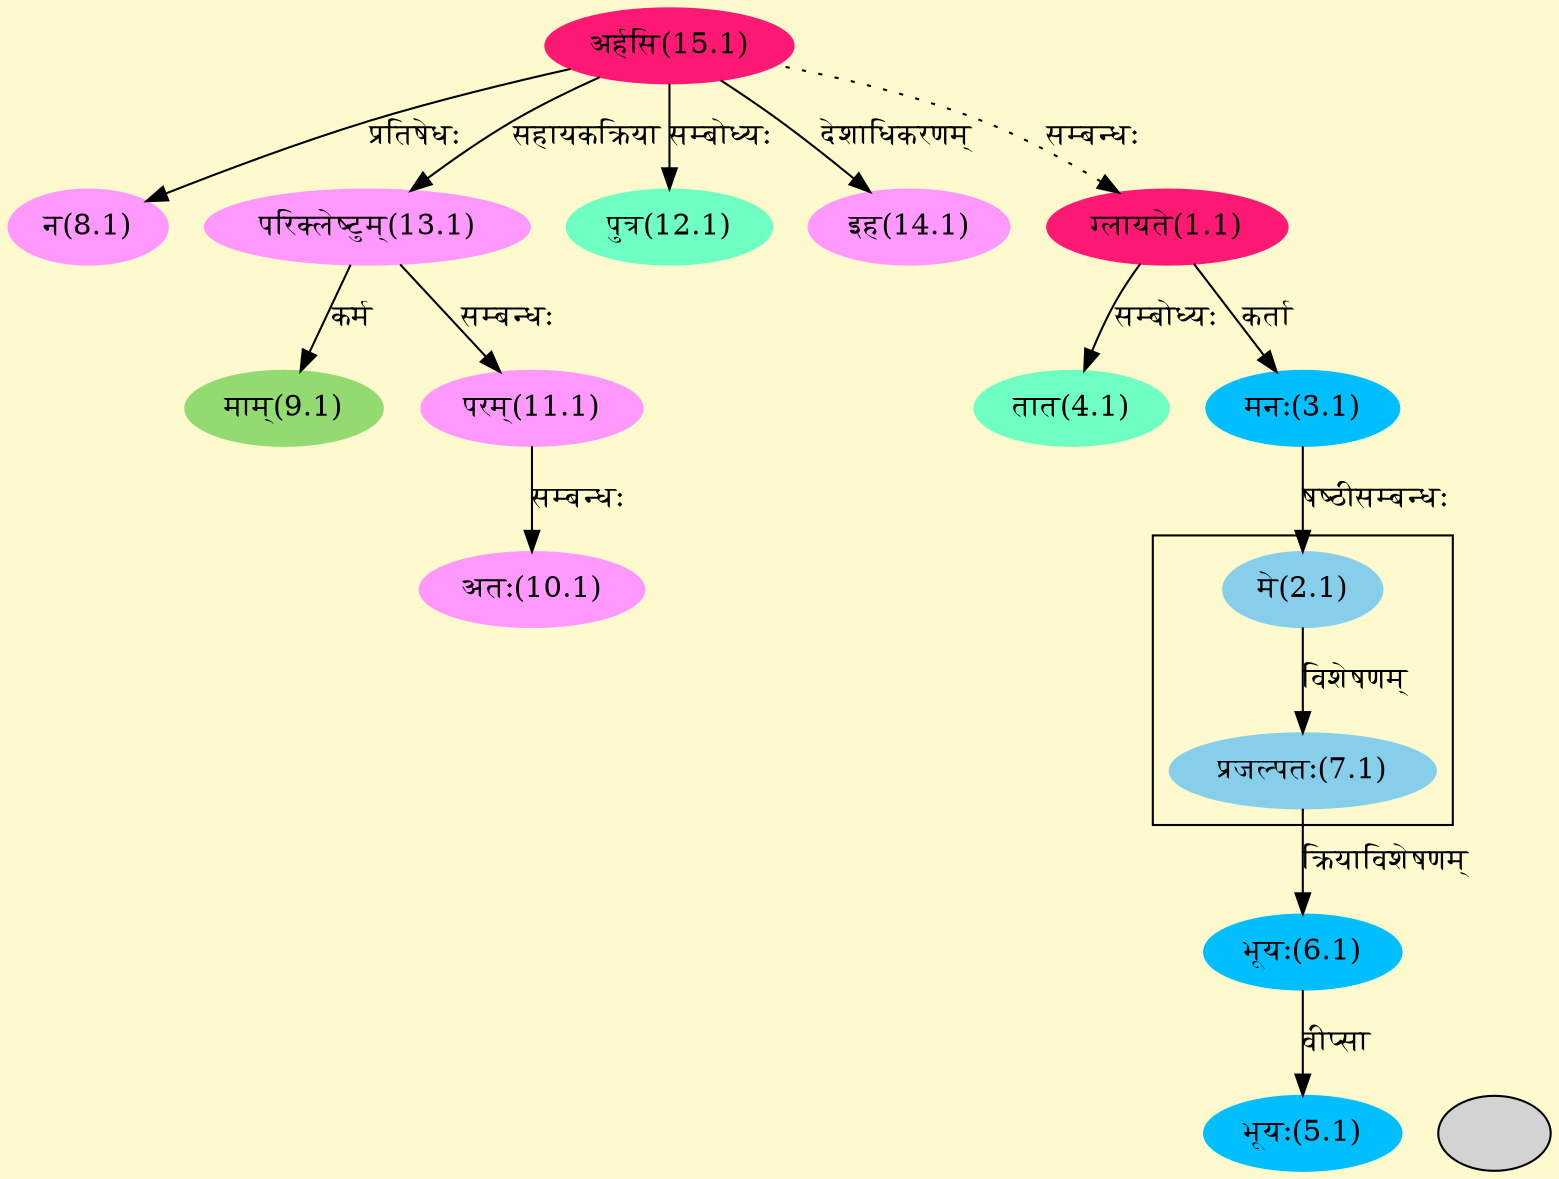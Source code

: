 digraph G{
rankdir=BT;
 compound=true;
 bgcolor="lemonchiffon1";

subgraph cluster_1{
Node7_1 [style=filled, color="#87CEEB" label = "प्रजल्पतः(7.1)"]
Node2_1 [style=filled, color="#87CEEB" label = "मे(2.1)"]

}
Node1_1 [style=filled, color="#FF1975" label = "ग्लायते(1.1)"]
Node3_1 [style=filled, color="#00BFFF" label = "मनः(3.1)"]
Node [style=filled, color="" label = "()"]
Node15_1 [style=filled, color="#FF1975" label = "अर्हसि(15.1)"]
Node2_1 [style=filled, color="#87CEEB" label = "मे(2.1)"]
Node4_1 [style=filled, color="#6FFFC3" label = "तात(4.1)"]
Node5_1 [style=filled, color="#00BFFF" label = "भूयः(5.1)"]
Node6_1 [style=filled, color="#00BFFF" label = "भूयः(6.1)"]
Node7_1 [style=filled, color="#87CEEB" label = "प्रजल्पतः(7.1)"]
Node8_1 [style=filled, color="#FF99FF" label = "न(8.1)"]
Node9_1 [style=filled, color="#93DB70" label = "माम्(9.1)"]
Node13_1 [style=filled, color="#FF99FF" label = "परिक्लेष्टुम्(13.1)"]
Node10_1 [style=filled, color="#FF99FF" label = "अतः(10.1)"]
Node11_1 [style=filled, color="#FF99FF" label = "परम्(11.1)"]
Node12_1 [style=filled, color="#6FFFC3" label = "पुत्र(12.1)"]
Node14_1 [style=filled, color="#FF99FF" label = "इह(14.1)"]
Node0 [style=filled, color="" label = ""]
/* Start of Relations section */

Node1_1 -> Node15_1 [ style=dotted label="सम्बन्धः"  dir="back" ]
Node2_1 -> Node3_1 [  label="षष्ठीसम्बन्धः"  dir="back" ]
Node3_1 -> Node1_1 [  label="कर्ता"  dir="back" ]
Node4_1 -> Node1_1 [  label="सम्बोध्यः"  dir="back" ]
Node5_1 -> Node6_1 [  label="वीप्सा"  dir="back" ]
Node6_1 -> Node7_1 [  label="क्रियाविशेषणम्"  dir="back" ]
Node7_1 -> Node2_1 [  label="विशेषणम्"  dir="back" ]
Node8_1 -> Node15_1 [  label="प्रतिषेधः"  dir="back" ]
Node9_1 -> Node13_1 [  label="कर्म"  dir="back" ]
Node10_1 -> Node11_1 [  label="सम्बन्धः"  dir="back" ]
Node11_1 -> Node13_1 [  label="सम्बन्धः"  dir="back" ]
Node12_1 -> Node15_1 [  label="सम्बोध्यः"  dir="back" ]
Node13_1 -> Node15_1 [  label="सहायकक्रिया"  dir="back" ]
Node14_1 -> Node15_1 [  label="देशाधिकरणम्"  dir="back" ]
}
